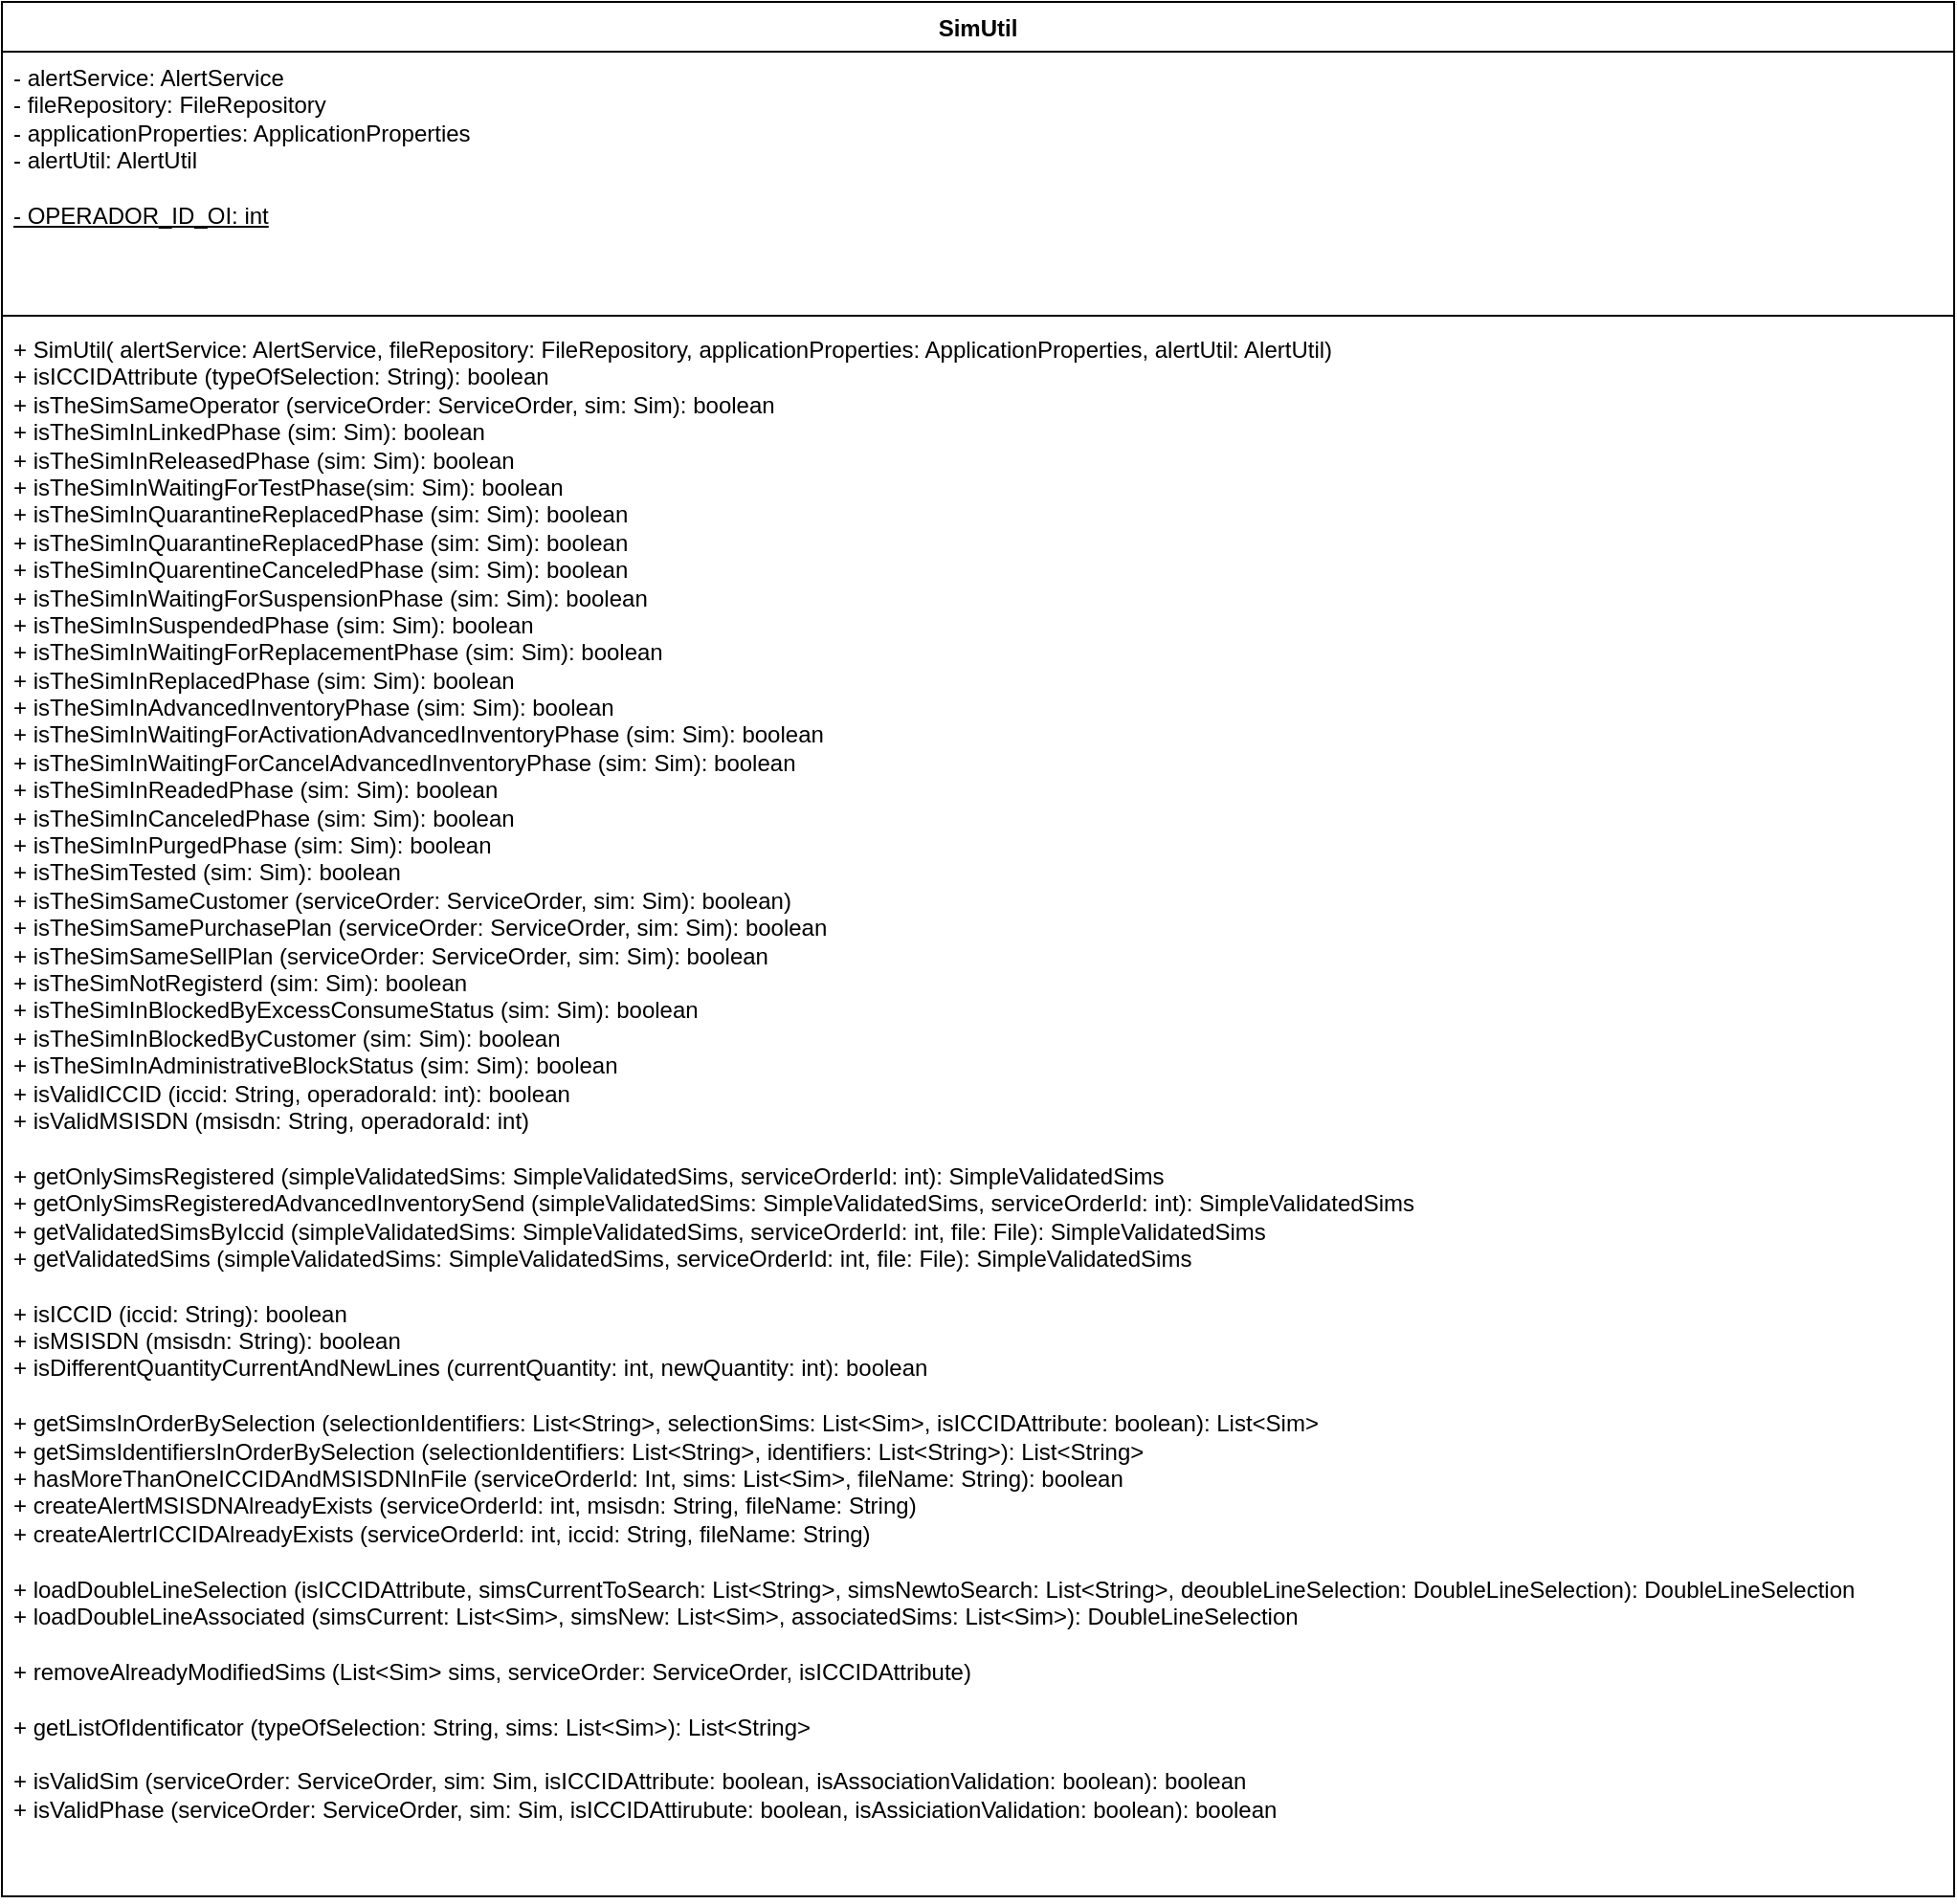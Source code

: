 <mxfile version="25.0.3">
  <diagram name="Página-1" id="0d7h8Y_baKdkDav5c62c">
    <mxGraphModel dx="2534" dy="1349" grid="1" gridSize="10" guides="1" tooltips="1" connect="1" arrows="1" fold="1" page="1" pageScale="1" pageWidth="827" pageHeight="1169" math="0" shadow="0">
      <root>
        <mxCell id="0" />
        <mxCell id="1" parent="0" />
        <mxCell id="3iLDCGa5zcX96UVFniNh-1" value="SimUtil" style="swimlane;fontStyle=1;align=center;verticalAlign=top;childLayout=stackLayout;horizontal=1;startSize=26;horizontalStack=0;resizeParent=1;resizeParentMax=0;resizeLast=0;collapsible=1;marginBottom=0;whiteSpace=wrap;html=1;" vertex="1" parent="1">
          <mxGeometry x="330" y="60" width="1020" height="990" as="geometry" />
        </mxCell>
        <mxCell id="3iLDCGa5zcX96UVFniNh-2" value="- alertService: AlertService&lt;div&gt;- fileRepository: FileRepository&lt;/div&gt;&lt;div&gt;- applicationProperties: ApplicationProperties&lt;/div&gt;&lt;div&gt;- alertUtil: AlertUtil&lt;/div&gt;&lt;div&gt;&lt;br&gt;&lt;/div&gt;&lt;div&gt;&lt;u&gt;- OPERADOR_ID_OI: int&lt;/u&gt;&lt;/div&gt;" style="text;strokeColor=none;fillColor=none;align=left;verticalAlign=top;spacingLeft=4;spacingRight=4;overflow=hidden;rotatable=0;points=[[0,0.5],[1,0.5]];portConstraint=eastwest;whiteSpace=wrap;html=1;" vertex="1" parent="3iLDCGa5zcX96UVFniNh-1">
          <mxGeometry y="26" width="1020" height="134" as="geometry" />
        </mxCell>
        <mxCell id="3iLDCGa5zcX96UVFniNh-3" value="" style="line;strokeWidth=1;fillColor=none;align=left;verticalAlign=middle;spacingTop=-1;spacingLeft=3;spacingRight=3;rotatable=0;labelPosition=right;points=[];portConstraint=eastwest;strokeColor=inherit;" vertex="1" parent="3iLDCGa5zcX96UVFniNh-1">
          <mxGeometry y="160" width="1020" height="8" as="geometry" />
        </mxCell>
        <mxCell id="3iLDCGa5zcX96UVFniNh-4" value="+ SimUtil( alertService: AlertService, fileRepository: FileRepository, applicationProperties: ApplicationProperties, alertUtil: AlertUtil)&lt;div&gt;+ isICCIDAttribute (typeOfSelection: String): boolean&lt;/div&gt;&lt;div&gt;+ isTheSimSameOperator (serviceOrder: ServiceOrder, sim: Sim): boolean&lt;/div&gt;&lt;div&gt;+ isTheSimInLinkedPhase (sim: Sim): boolean&lt;/div&gt;&lt;div&gt;+ isTheSimInReleasedPhase (sim: Sim): boolean&lt;/div&gt;&lt;div&gt;+ isTheSimInWaitingForTestPhase(sim: Sim): boolean&lt;/div&gt;&lt;div&gt;+ isTheSimInQuarantineReplacedPhase (sim: Sim): boolean&lt;/div&gt;&lt;div&gt;+ isTheSimInQuarantineReplacedPhase (sim: Sim): boolean&lt;/div&gt;&lt;div&gt;+ isTheSimInQuarentineCanceledPhase (sim: Sim): boolean&lt;/div&gt;&lt;div&gt;+ isTheSimInWaitingForSuspensionPhase (sim: Sim): boolean&lt;/div&gt;&lt;div&gt;+ isTheSimInSuspendedPhase (sim: Sim): boolean&lt;/div&gt;&lt;div&gt;+ isTheSimInWaitingForReplacementPhase (sim: Sim): boolean&lt;/div&gt;&lt;div&gt;+ isTheSimInReplacedPhase (sim: Sim): boolean&lt;/div&gt;&lt;div&gt;+ isTheSimInAdvancedInventoryPhase (sim: Sim): boolean&lt;/div&gt;&lt;div&gt;+ isTheSimInWaitingForActivationAdvancedInventoryPhase (sim: Sim): boolean&lt;/div&gt;&lt;div&gt;+ isTheSimInWaitingForCancelAdvancedInventoryPhase (sim: Sim): boolean&lt;/div&gt;&lt;div&gt;+ isTheSimInReadedPhase (sim: Sim): boolean&lt;/div&gt;&lt;div&gt;+ isTheSimInCanceledPhase (sim: Sim): boolean&lt;/div&gt;&lt;div&gt;+ isTheSimInPurgedPhase (sim: Sim): boolean&lt;/div&gt;&lt;div&gt;+ isTheSimTested (sim: Sim): boolean&lt;/div&gt;&lt;div&gt;+ isTheSimSameCustomer (serviceOrder: ServiceOrder, sim: Sim): boolean)&lt;/div&gt;&lt;div&gt;+ isTheSimSamePurchasePlan (serviceOrder: ServiceOrder, sim: Sim): boolean&lt;/div&gt;&lt;div&gt;+ isTheSimSameSellPlan (serviceOrder: ServiceOrder, sim: Sim): boolean&lt;/div&gt;&lt;div&gt;+ isTheSimNotRegisterd (sim: Sim): boolean&lt;/div&gt;&lt;div&gt;+ isTheSimInBlockedByExcessConsumeStatus (sim: Sim): boolean&lt;/div&gt;&lt;div&gt;+ isTheSimInBlockedByCustomer (sim: Sim): boolean&lt;/div&gt;&lt;div&gt;+ isTheSimInAdministrativeBlockStatus (sim: Sim): boolean&lt;/div&gt;&lt;div&gt;+ isValidICCID (iccid: String, operadoraId: int): boolean&lt;/div&gt;&lt;div&gt;+ isValidMSISDN (msisdn: String, operadoraId: int)&lt;/div&gt;&lt;div&gt;&lt;br&gt;&lt;/div&gt;&lt;div&gt;+ getOnlySimsRegistered (simpleValidatedSims: SimpleValidatedSims, serviceOrderId: int): SimpleValidatedSims&lt;/div&gt;&lt;div&gt;&lt;/div&gt;+ getOnlySimsRegisteredAdvancedInventorySend (simpleValidatedSims: SimpleValidatedSims, serviceOrderId: int): SimpleValidatedSims&lt;div&gt;+ getValidatedSimsByIccid (simpleValidatedSims: SimpleValidatedSims, serviceOrderId: int, file: File): SimpleValidatedSims&lt;/div&gt;&lt;div&gt;&lt;/div&gt;+ getValidatedSims (simpleValidatedSims: SimpleValidatedSims, serviceOrderId: int, file: File): SimpleValidatedSims&lt;div&gt;&lt;br&gt;&lt;/div&gt;&lt;div&gt;+ isICCID (iccid: String): boolean&lt;/div&gt;&lt;div&gt;+ isMSISDN (msisdn: String): boolean&lt;/div&gt;&lt;div&gt;+ isDifferentQuantityCurrentAndNewLines (currentQuantity: int, newQuantity: int): boolean&lt;/div&gt;&lt;div&gt;&lt;br&gt;&lt;/div&gt;&lt;div&gt;+ getSimsInOrderBySelection (selectionIdentifiers: List&amp;lt;String&amp;gt;, selectionSims: List&amp;lt;Sim&amp;gt;, isICCIDAttribute: boolean): List&amp;lt;Sim&amp;gt;&lt;/div&gt;&lt;div&gt;+ getSimsIdentifiersInOrderBySelection (selectionIdentifiers: List&amp;lt;String&amp;gt;, identifiers: List&amp;lt;String&amp;gt;): List&amp;lt;String&amp;gt;&lt;/div&gt;&lt;div&gt;+ hasMoreThanOneICCIDAndMSISDNInFile (serviceOrderId: Int, sims: List&amp;lt;Sim&amp;gt;, fileName: String): boolean&lt;/div&gt;&lt;div&gt;+ createAlertMSISDNAlreadyExists (serviceOrderId: int, msisdn: String, fileName: String)&lt;/div&gt;&lt;div&gt;+ createAlertrICCIDAlreadyExists (serviceOrderId: int, iccid: String, fileName: String)&lt;/div&gt;&lt;div&gt;&lt;br&gt;&lt;/div&gt;&lt;div&gt;+ loadDoubleLineSelection (isICCIDAttribute, simsCurrentToSearch: List&amp;lt;String&amp;gt;, simsNewtoSearch: List&amp;lt;String&amp;gt;, deoubleLineSelection: DoubleLineSelection): DoubleLineSelection&lt;/div&gt;&lt;div&gt;+ loadDoubleLineAssociated (simsCurrent: List&amp;lt;Sim&amp;gt;, simsNew: List&amp;lt;Sim&amp;gt;, associatedSims: List&amp;lt;Sim&amp;gt;): DoubleLineSelection&lt;/div&gt;&lt;div&gt;&lt;br&gt;&lt;/div&gt;&lt;div&gt;+ removeAlreadyModifiedSims (List&amp;lt;Sim&amp;gt; sims, serviceOrder: ServiceOrder, isICCIDAttribute)&lt;/div&gt;&lt;div&gt;&lt;br&gt;&lt;/div&gt;&lt;div&gt;+ getListOfIdentificator (typeOfSelection: String, sims: List&amp;lt;Sim&amp;gt;): List&amp;lt;String&amp;gt;&lt;/div&gt;&lt;div&gt;&lt;br&gt;&lt;/div&gt;&lt;div&gt;+ isValidSim (serviceOrder: ServiceOrder, sim: Sim, isICCIDAttribute: boolean, isAssociationValidation: boolean): boolean&lt;/div&gt;&lt;div&gt;+ isValidPhase (serviceOrder: ServiceOrder, sim: Sim, isICCIDAttirubute: boolean, isAssiciationValidation: boolean): boolean&lt;/div&gt;&lt;div&gt;&lt;br&gt;&lt;/div&gt;" style="text;strokeColor=none;fillColor=none;align=left;verticalAlign=top;spacingLeft=4;spacingRight=4;overflow=hidden;rotatable=0;points=[[0,0.5],[1,0.5]];portConstraint=eastwest;whiteSpace=wrap;html=1;" vertex="1" parent="3iLDCGa5zcX96UVFniNh-1">
          <mxGeometry y="168" width="1020" height="822" as="geometry" />
        </mxCell>
      </root>
    </mxGraphModel>
  </diagram>
</mxfile>

